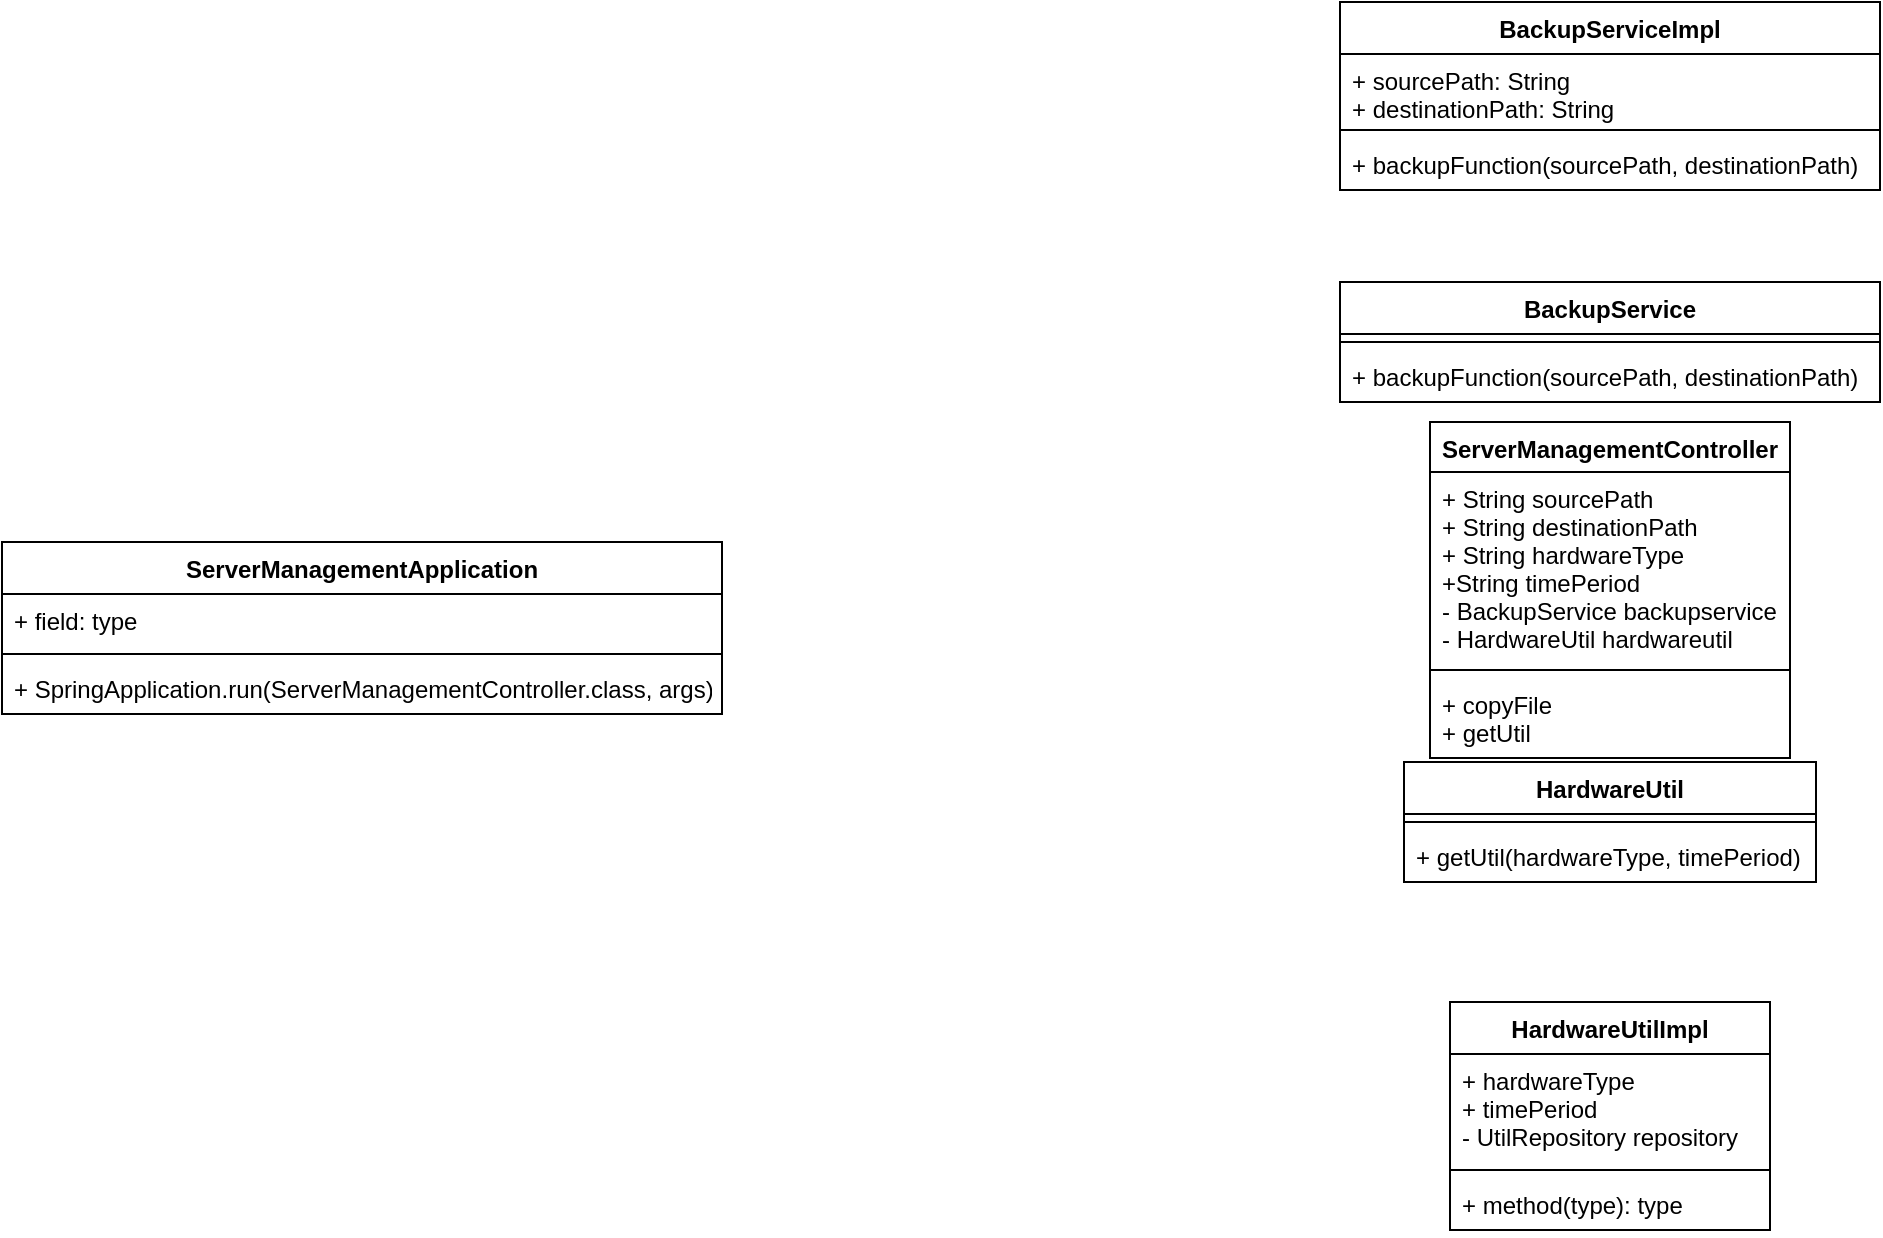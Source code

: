 <mxfile version="16.5.6" type="device"><diagram id="9vNSJcl9WE4fcsJ1v151" name="Page-1"><mxGraphModel dx="2462" dy="907" grid="1" gridSize="10" guides="1" tooltips="1" connect="1" arrows="1" fold="1" page="1" pageScale="1" pageWidth="827" pageHeight="1169" math="0" shadow="0"><root><mxCell id="0"/><mxCell id="1" parent="0"/><mxCell id="zyEgvw1W-l3dzUuLcLtT-9" value="HardwareUtil" style="swimlane;fontStyle=1;align=center;verticalAlign=top;childLayout=stackLayout;horizontal=1;startSize=26;horizontalStack=0;resizeParent=1;resizeParentMax=0;resizeLast=0;collapsible=1;marginBottom=0;" parent="1" vertex="1"><mxGeometry x="311" y="440" width="206" height="60" as="geometry"/></mxCell><mxCell id="zyEgvw1W-l3dzUuLcLtT-11" value="" style="line;strokeWidth=1;fillColor=none;align=left;verticalAlign=middle;spacingTop=-1;spacingLeft=3;spacingRight=3;rotatable=0;labelPosition=right;points=[];portConstraint=eastwest;" parent="zyEgvw1W-l3dzUuLcLtT-9" vertex="1"><mxGeometry y="26" width="206" height="8" as="geometry"/></mxCell><mxCell id="zyEgvw1W-l3dzUuLcLtT-12" value="+ getUtil(hardwareType, timePeriod)" style="text;strokeColor=none;fillColor=none;align=left;verticalAlign=top;spacingLeft=4;spacingRight=4;overflow=hidden;rotatable=0;points=[[0,0.5],[1,0.5]];portConstraint=eastwest;" parent="zyEgvw1W-l3dzUuLcLtT-9" vertex="1"><mxGeometry y="34" width="206" height="26" as="geometry"/></mxCell><mxCell id="zyEgvw1W-l3dzUuLcLtT-13" value="BackupServiceImpl" style="swimlane;fontStyle=1;align=center;verticalAlign=top;childLayout=stackLayout;horizontal=1;startSize=26;horizontalStack=0;resizeParent=1;resizeParentMax=0;resizeLast=0;collapsible=1;marginBottom=0;" parent="1" vertex="1"><mxGeometry x="279" y="60" width="270" height="94" as="geometry"/></mxCell><mxCell id="zyEgvw1W-l3dzUuLcLtT-14" value="+ sourcePath: String&#xA;+ destinationPath: String" style="text;strokeColor=none;fillColor=none;align=left;verticalAlign=top;spacingLeft=4;spacingRight=4;overflow=hidden;rotatable=0;points=[[0,0.5],[1,0.5]];portConstraint=eastwest;" parent="zyEgvw1W-l3dzUuLcLtT-13" vertex="1"><mxGeometry y="26" width="270" height="34" as="geometry"/></mxCell><mxCell id="zyEgvw1W-l3dzUuLcLtT-15" value="" style="line;strokeWidth=1;fillColor=none;align=left;verticalAlign=middle;spacingTop=-1;spacingLeft=3;spacingRight=3;rotatable=0;labelPosition=right;points=[];portConstraint=eastwest;" parent="zyEgvw1W-l3dzUuLcLtT-13" vertex="1"><mxGeometry y="60" width="270" height="8" as="geometry"/></mxCell><mxCell id="zyEgvw1W-l3dzUuLcLtT-16" value="+ backupFunction(sourcePath, destinationPath)" style="text;strokeColor=none;fillColor=none;align=left;verticalAlign=top;spacingLeft=4;spacingRight=4;overflow=hidden;rotatable=0;points=[[0,0.5],[1,0.5]];portConstraint=eastwest;" parent="zyEgvw1W-l3dzUuLcLtT-13" vertex="1"><mxGeometry y="68" width="270" height="26" as="geometry"/></mxCell><mxCell id="zyEgvw1W-l3dzUuLcLtT-17" value="HardwareUtilImpl" style="swimlane;fontStyle=1;align=center;verticalAlign=top;childLayout=stackLayout;horizontal=1;startSize=26;horizontalStack=0;resizeParent=1;resizeParentMax=0;resizeLast=0;collapsible=1;marginBottom=0;" parent="1" vertex="1"><mxGeometry x="334" y="560" width="160" height="114" as="geometry"/></mxCell><mxCell id="zyEgvw1W-l3dzUuLcLtT-18" value="+ hardwareType&#xA;+ timePeriod&#xA;- UtilRepository repository" style="text;strokeColor=none;fillColor=none;align=left;verticalAlign=top;spacingLeft=4;spacingRight=4;overflow=hidden;rotatable=0;points=[[0,0.5],[1,0.5]];portConstraint=eastwest;" parent="zyEgvw1W-l3dzUuLcLtT-17" vertex="1"><mxGeometry y="26" width="160" height="54" as="geometry"/></mxCell><mxCell id="zyEgvw1W-l3dzUuLcLtT-19" value="" style="line;strokeWidth=1;fillColor=none;align=left;verticalAlign=middle;spacingTop=-1;spacingLeft=3;spacingRight=3;rotatable=0;labelPosition=right;points=[];portConstraint=eastwest;" parent="zyEgvw1W-l3dzUuLcLtT-17" vertex="1"><mxGeometry y="80" width="160" height="8" as="geometry"/></mxCell><mxCell id="zyEgvw1W-l3dzUuLcLtT-20" value="+ method(type): type" style="text;strokeColor=none;fillColor=none;align=left;verticalAlign=top;spacingLeft=4;spacingRight=4;overflow=hidden;rotatable=0;points=[[0,0.5],[1,0.5]];portConstraint=eastwest;" parent="zyEgvw1W-l3dzUuLcLtT-17" vertex="1"><mxGeometry y="88" width="160" height="26" as="geometry"/></mxCell><mxCell id="aD4LB8A-Gm5OjvpyaE6D-5" value="BackupService" style="swimlane;fontStyle=1;align=center;verticalAlign=top;childLayout=stackLayout;horizontal=1;startSize=26;horizontalStack=0;resizeParent=1;resizeParentMax=0;resizeLast=0;collapsible=1;marginBottom=0;" vertex="1" parent="1"><mxGeometry x="279" y="200" width="270" height="60" as="geometry"/></mxCell><mxCell id="aD4LB8A-Gm5OjvpyaE6D-7" value="" style="line;strokeWidth=1;fillColor=none;align=left;verticalAlign=middle;spacingTop=-1;spacingLeft=3;spacingRight=3;rotatable=0;labelPosition=right;points=[];portConstraint=eastwest;" vertex="1" parent="aD4LB8A-Gm5OjvpyaE6D-5"><mxGeometry y="26" width="270" height="8" as="geometry"/></mxCell><mxCell id="aD4LB8A-Gm5OjvpyaE6D-8" value="+ backupFunction(sourcePath, destinationPath)" style="text;strokeColor=none;fillColor=none;align=left;verticalAlign=top;spacingLeft=4;spacingRight=4;overflow=hidden;rotatable=0;points=[[0,0.5],[1,0.5]];portConstraint=eastwest;" vertex="1" parent="aD4LB8A-Gm5OjvpyaE6D-5"><mxGeometry y="34" width="270" height="26" as="geometry"/></mxCell><mxCell id="aD4LB8A-Gm5OjvpyaE6D-10" value="ServerManagementController" style="swimlane;fontStyle=1;align=center;verticalAlign=top;childLayout=stackLayout;horizontal=1;startSize=25;horizontalStack=0;resizeParent=1;resizeParentMax=0;resizeLast=0;collapsible=1;marginBottom=0;" vertex="1" parent="1"><mxGeometry x="324" y="270" width="180" height="168" as="geometry"/></mxCell><mxCell id="aD4LB8A-Gm5OjvpyaE6D-11" value="+ String sourcePath&#xA;+ String destinationPath&#xA;+ String hardwareType&#xA;+String timePeriod&#xA;- BackupService backupservice&#xA;- HardwareUtil hardwareutil" style="text;strokeColor=none;fillColor=none;align=left;verticalAlign=top;spacingLeft=4;spacingRight=4;overflow=hidden;rotatable=0;points=[[0,0.5],[1,0.5]];portConstraint=eastwest;" vertex="1" parent="aD4LB8A-Gm5OjvpyaE6D-10"><mxGeometry y="25" width="180" height="95" as="geometry"/></mxCell><mxCell id="aD4LB8A-Gm5OjvpyaE6D-12" value="" style="line;strokeWidth=1;fillColor=none;align=left;verticalAlign=middle;spacingTop=-1;spacingLeft=3;spacingRight=3;rotatable=0;labelPosition=right;points=[];portConstraint=eastwest;" vertex="1" parent="aD4LB8A-Gm5OjvpyaE6D-10"><mxGeometry y="120" width="180" height="8" as="geometry"/></mxCell><mxCell id="aD4LB8A-Gm5OjvpyaE6D-13" value="+ copyFile&#xA;+ getUtil" style="text;strokeColor=none;fillColor=none;align=left;verticalAlign=top;spacingLeft=4;spacingRight=4;overflow=hidden;rotatable=0;points=[[0,0.5],[1,0.5]];portConstraint=eastwest;" vertex="1" parent="aD4LB8A-Gm5OjvpyaE6D-10"><mxGeometry y="128" width="180" height="40" as="geometry"/></mxCell><mxCell id="aD4LB8A-Gm5OjvpyaE6D-14" value="ServerManagementApplication" style="swimlane;fontStyle=1;align=center;verticalAlign=top;childLayout=stackLayout;horizontal=1;startSize=26;horizontalStack=0;resizeParent=1;resizeParentMax=0;resizeLast=0;collapsible=1;marginBottom=0;" vertex="1" parent="1"><mxGeometry x="-390" y="330" width="360" height="86" as="geometry"/></mxCell><mxCell id="aD4LB8A-Gm5OjvpyaE6D-15" value="+ field: type" style="text;strokeColor=none;fillColor=none;align=left;verticalAlign=top;spacingLeft=4;spacingRight=4;overflow=hidden;rotatable=0;points=[[0,0.5],[1,0.5]];portConstraint=eastwest;" vertex="1" parent="aD4LB8A-Gm5OjvpyaE6D-14"><mxGeometry y="26" width="360" height="26" as="geometry"/></mxCell><mxCell id="aD4LB8A-Gm5OjvpyaE6D-16" value="" style="line;strokeWidth=1;fillColor=none;align=left;verticalAlign=middle;spacingTop=-1;spacingLeft=3;spacingRight=3;rotatable=0;labelPosition=right;points=[];portConstraint=eastwest;" vertex="1" parent="aD4LB8A-Gm5OjvpyaE6D-14"><mxGeometry y="52" width="360" height="8" as="geometry"/></mxCell><mxCell id="aD4LB8A-Gm5OjvpyaE6D-17" value="+ SpringApplication.run(ServerManagementController.class, args)" style="text;strokeColor=none;fillColor=none;align=left;verticalAlign=top;spacingLeft=4;spacingRight=4;overflow=hidden;rotatable=0;points=[[0,0.5],[1,0.5]];portConstraint=eastwest;" vertex="1" parent="aD4LB8A-Gm5OjvpyaE6D-14"><mxGeometry y="60" width="360" height="26" as="geometry"/></mxCell></root></mxGraphModel></diagram></mxfile>